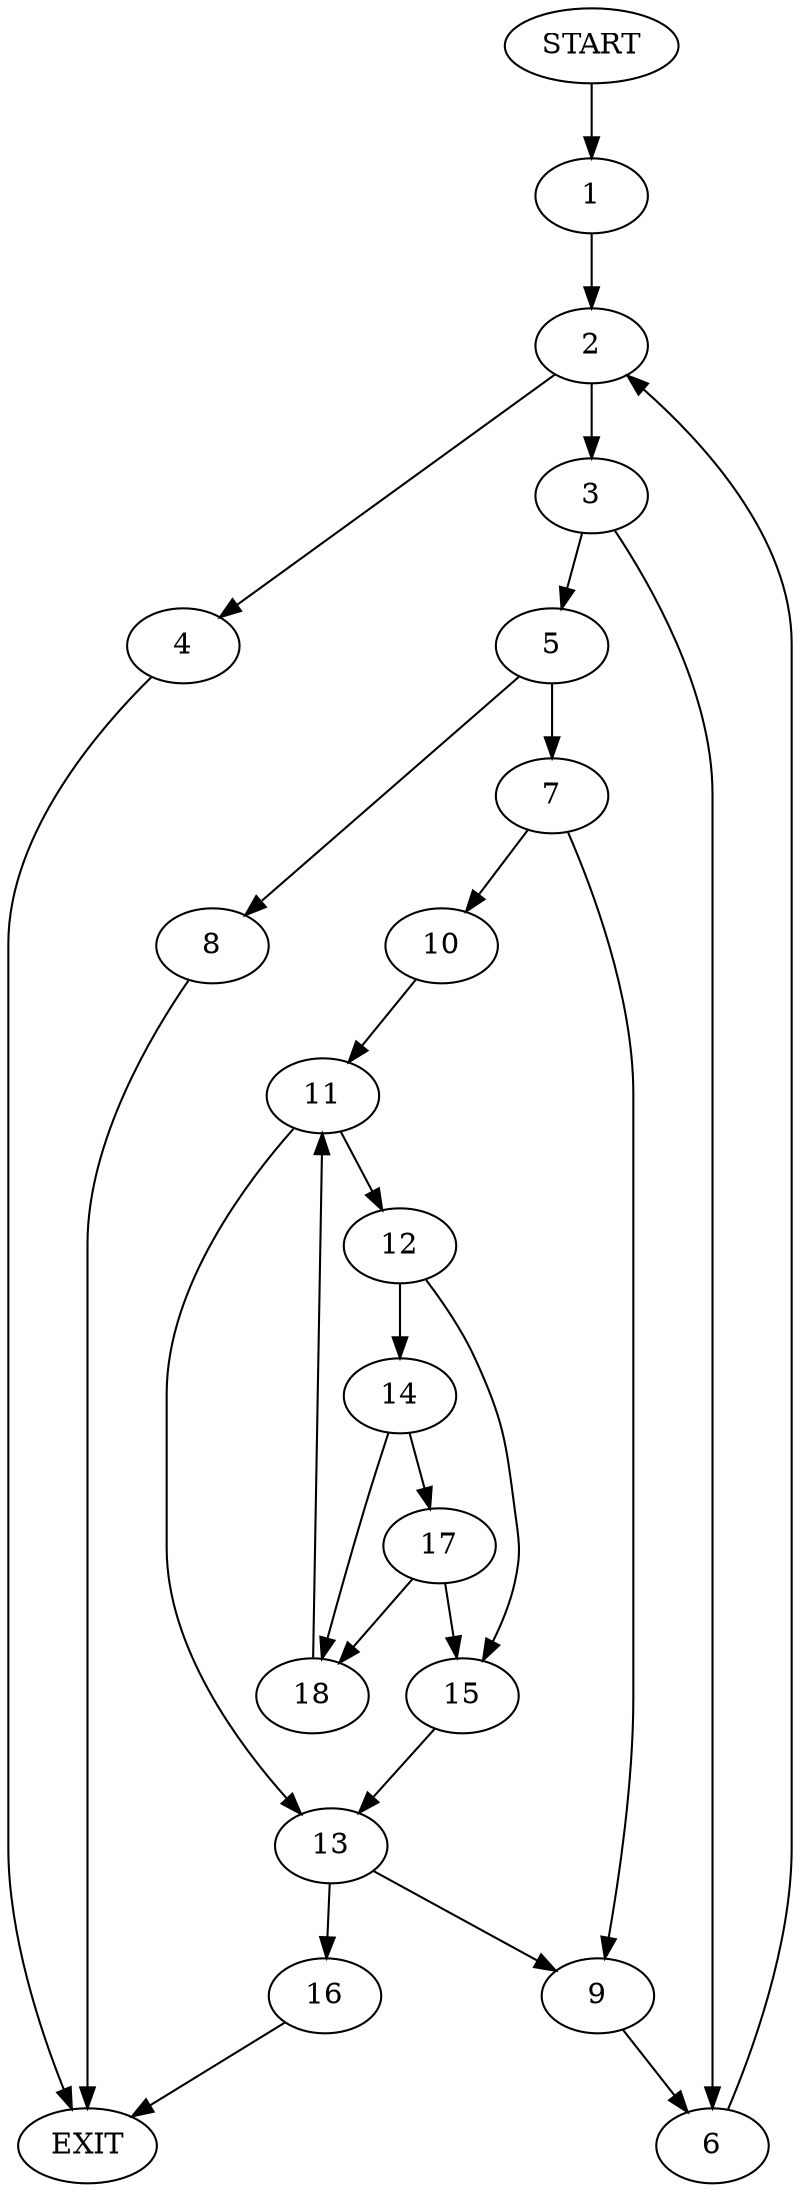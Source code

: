 digraph {
0 [label="START"]
19 [label="EXIT"]
0 -> 1
1 -> 2
2 -> 3
2 -> 4
4 -> 19
3 -> 5
3 -> 6
6 -> 2
5 -> 7
5 -> 8
7 -> 9
7 -> 10
8 -> 19
9 -> 6
10 -> 11
11 -> 12
11 -> 13
12 -> 14
12 -> 15
13 -> 9
13 -> 16
14 -> 17
14 -> 18
15 -> 13
17 -> 15
17 -> 18
18 -> 11
16 -> 19
}
